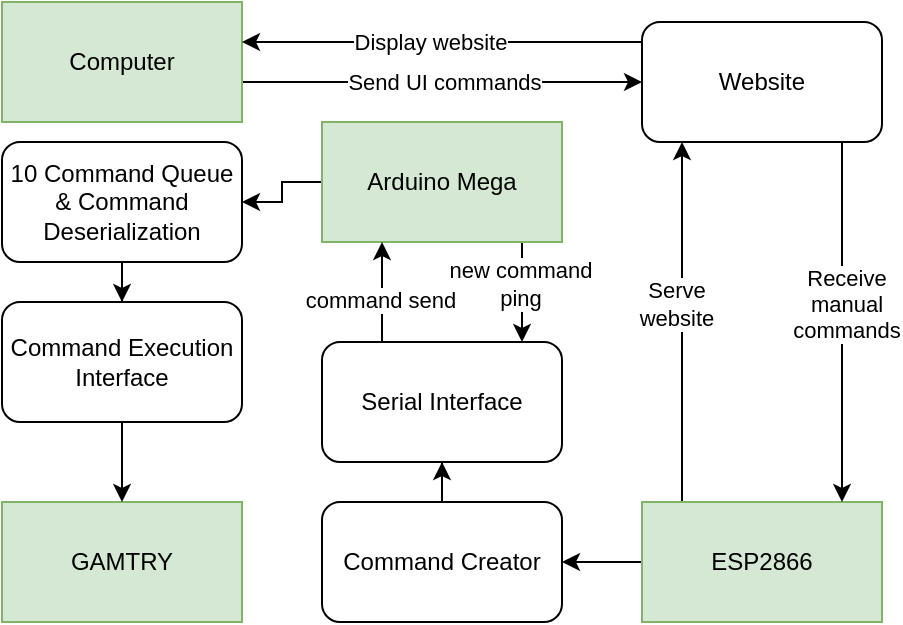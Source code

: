 <mxfile version="24.0.0" type="device">
  <diagram name="Page-1" id="02_rawnrtoeCJgAJrt47">
    <mxGraphModel dx="677" dy="431" grid="1" gridSize="10" guides="1" tooltips="1" connect="1" arrows="1" fold="1" page="1" pageScale="1" pageWidth="850" pageHeight="1100" math="0" shadow="0">
      <root>
        <mxCell id="0" />
        <mxCell id="1" parent="0" />
        <mxCell id="5JqsVhd7ertVwOTP4O-X-5" style="edgeStyle=orthogonalEdgeStyle;rounded=0;orthogonalLoop=1;jettySize=auto;html=1;" edge="1" parent="1" source="5JqsVhd7ertVwOTP4O-X-1" target="5JqsVhd7ertVwOTP4O-X-4">
          <mxGeometry relative="1" as="geometry">
            <Array as="points">
              <mxPoint x="380" y="170" />
              <mxPoint x="380" y="170" />
            </Array>
          </mxGeometry>
        </mxCell>
        <mxCell id="5JqsVhd7ertVwOTP4O-X-7" value="Serve&lt;div&gt;website&lt;/div&gt;" style="edgeLabel;html=1;align=center;verticalAlign=middle;resizable=0;points=[];" vertex="1" connectable="0" parent="5JqsVhd7ertVwOTP4O-X-5">
          <mxGeometry x="0.101" y="3" relative="1" as="geometry">
            <mxPoint as="offset" />
          </mxGeometry>
        </mxCell>
        <mxCell id="5JqsVhd7ertVwOTP4O-X-18" style="edgeStyle=orthogonalEdgeStyle;rounded=0;orthogonalLoop=1;jettySize=auto;html=1;entryX=1;entryY=0.5;entryDx=0;entryDy=0;" edge="1" parent="1" source="5JqsVhd7ertVwOTP4O-X-1" target="5JqsVhd7ertVwOTP4O-X-17">
          <mxGeometry relative="1" as="geometry" />
        </mxCell>
        <mxCell id="5JqsVhd7ertVwOTP4O-X-1" value="ESP2866" style="rounded=0;whiteSpace=wrap;html=1;fillColor=#d5e8d4;strokeColor=#82b366;" vertex="1" parent="1">
          <mxGeometry x="360" y="300" width="120" height="60" as="geometry" />
        </mxCell>
        <mxCell id="5JqsVhd7ertVwOTP4O-X-30" style="edgeStyle=orthogonalEdgeStyle;rounded=0;orthogonalLoop=1;jettySize=auto;html=1;" edge="1" parent="1" source="5JqsVhd7ertVwOTP4O-X-2" target="5JqsVhd7ertVwOTP4O-X-20">
          <mxGeometry relative="1" as="geometry">
            <Array as="points">
              <mxPoint x="300" y="190" />
              <mxPoint x="300" y="190" />
            </Array>
          </mxGeometry>
        </mxCell>
        <mxCell id="5JqsVhd7ertVwOTP4O-X-31" value="new command&lt;div&gt;ping&lt;/div&gt;" style="edgeLabel;html=1;align=center;verticalAlign=middle;resizable=0;points=[];" vertex="1" connectable="0" parent="5JqsVhd7ertVwOTP4O-X-30">
          <mxGeometry x="-0.165" y="-1" relative="1" as="geometry">
            <mxPoint as="offset" />
          </mxGeometry>
        </mxCell>
        <mxCell id="5JqsVhd7ertVwOTP4O-X-35" style="edgeStyle=orthogonalEdgeStyle;rounded=0;orthogonalLoop=1;jettySize=auto;html=1;" edge="1" parent="1" source="5JqsVhd7ertVwOTP4O-X-2" target="5JqsVhd7ertVwOTP4O-X-33">
          <mxGeometry relative="1" as="geometry" />
        </mxCell>
        <mxCell id="5JqsVhd7ertVwOTP4O-X-2" value="Arduino Mega" style="rounded=0;whiteSpace=wrap;html=1;fillColor=#d5e8d4;strokeColor=#82b366;" vertex="1" parent="1">
          <mxGeometry x="200" y="110" width="120" height="60" as="geometry" />
        </mxCell>
        <mxCell id="5JqsVhd7ertVwOTP4O-X-11" style="edgeStyle=orthogonalEdgeStyle;rounded=0;orthogonalLoop=1;jettySize=auto;html=1;" edge="1" parent="1" source="5JqsVhd7ertVwOTP4O-X-3" target="5JqsVhd7ertVwOTP4O-X-4">
          <mxGeometry relative="1" as="geometry">
            <Array as="points">
              <mxPoint x="210" y="90" />
              <mxPoint x="210" y="90" />
            </Array>
          </mxGeometry>
        </mxCell>
        <mxCell id="5JqsVhd7ertVwOTP4O-X-12" value="Send UI commands" style="edgeLabel;html=1;align=center;verticalAlign=middle;resizable=0;points=[];" vertex="1" connectable="0" parent="5JqsVhd7ertVwOTP4O-X-11">
          <mxGeometry x="0.173" y="1" relative="1" as="geometry">
            <mxPoint x="-17" y="1" as="offset" />
          </mxGeometry>
        </mxCell>
        <mxCell id="5JqsVhd7ertVwOTP4O-X-3" value="Computer" style="rounded=0;whiteSpace=wrap;html=1;fillColor=#d5e8d4;strokeColor=#82b366;" vertex="1" parent="1">
          <mxGeometry x="40" y="50" width="120" height="60" as="geometry" />
        </mxCell>
        <mxCell id="5JqsVhd7ertVwOTP4O-X-6" style="edgeStyle=orthogonalEdgeStyle;rounded=0;orthogonalLoop=1;jettySize=auto;html=1;" edge="1" parent="1">
          <mxGeometry relative="1" as="geometry">
            <mxPoint x="460" y="120" as="sourcePoint" />
            <mxPoint x="460" y="300" as="targetPoint" />
          </mxGeometry>
        </mxCell>
        <mxCell id="5JqsVhd7ertVwOTP4O-X-8" value="Receive&lt;div&gt;manual&lt;/div&gt;&lt;div&gt;commands&lt;/div&gt;" style="edgeLabel;html=1;align=center;verticalAlign=middle;resizable=0;points=[];" vertex="1" connectable="0" parent="5JqsVhd7ertVwOTP4O-X-6">
          <mxGeometry x="-0.338" y="2" relative="1" as="geometry">
            <mxPoint y="21" as="offset" />
          </mxGeometry>
        </mxCell>
        <mxCell id="5JqsVhd7ertVwOTP4O-X-9" style="edgeStyle=orthogonalEdgeStyle;rounded=0;orthogonalLoop=1;jettySize=auto;html=1;" edge="1" parent="1" source="5JqsVhd7ertVwOTP4O-X-4" target="5JqsVhd7ertVwOTP4O-X-3">
          <mxGeometry relative="1" as="geometry">
            <Array as="points">
              <mxPoint x="250" y="70" />
              <mxPoint x="250" y="70" />
            </Array>
          </mxGeometry>
        </mxCell>
        <mxCell id="5JqsVhd7ertVwOTP4O-X-10" value="Display website" style="edgeLabel;html=1;align=center;verticalAlign=middle;resizable=0;points=[];" vertex="1" connectable="0" parent="5JqsVhd7ertVwOTP4O-X-9">
          <mxGeometry x="0.15" y="-3" relative="1" as="geometry">
            <mxPoint x="9" y="3" as="offset" />
          </mxGeometry>
        </mxCell>
        <mxCell id="5JqsVhd7ertVwOTP4O-X-4" value="Website" style="rounded=1;whiteSpace=wrap;html=1;" vertex="1" parent="1">
          <mxGeometry x="360" y="60" width="120" height="60" as="geometry" />
        </mxCell>
        <mxCell id="5JqsVhd7ertVwOTP4O-X-21" style="edgeStyle=orthogonalEdgeStyle;rounded=0;orthogonalLoop=1;jettySize=auto;html=1;" edge="1" parent="1" source="5JqsVhd7ertVwOTP4O-X-17" target="5JqsVhd7ertVwOTP4O-X-20">
          <mxGeometry relative="1" as="geometry" />
        </mxCell>
        <mxCell id="5JqsVhd7ertVwOTP4O-X-17" value="Command Creator" style="rounded=1;whiteSpace=wrap;html=1;" vertex="1" parent="1">
          <mxGeometry x="200" y="300" width="120" height="60" as="geometry" />
        </mxCell>
        <mxCell id="5JqsVhd7ertVwOTP4O-X-29" style="edgeStyle=orthogonalEdgeStyle;rounded=0;orthogonalLoop=1;jettySize=auto;html=1;" edge="1" parent="1" source="5JqsVhd7ertVwOTP4O-X-20" target="5JqsVhd7ertVwOTP4O-X-2">
          <mxGeometry relative="1" as="geometry">
            <Array as="points">
              <mxPoint x="230" y="200" />
              <mxPoint x="230" y="200" />
            </Array>
          </mxGeometry>
        </mxCell>
        <mxCell id="5JqsVhd7ertVwOTP4O-X-32" value="command send" style="edgeLabel;html=1;align=center;verticalAlign=middle;resizable=0;points=[];" vertex="1" connectable="0" parent="5JqsVhd7ertVwOTP4O-X-29">
          <mxGeometry x="-0.155" y="1" relative="1" as="geometry">
            <mxPoint as="offset" />
          </mxGeometry>
        </mxCell>
        <mxCell id="5JqsVhd7ertVwOTP4O-X-20" value="Serial Interface" style="rounded=1;whiteSpace=wrap;html=1;" vertex="1" parent="1">
          <mxGeometry x="200" y="220" width="120" height="60" as="geometry" />
        </mxCell>
        <mxCell id="5JqsVhd7ertVwOTP4O-X-25" value="GAMTRY" style="rounded=0;whiteSpace=wrap;html=1;fillColor=#d5e8d4;strokeColor=#82b366;" vertex="1" parent="1">
          <mxGeometry x="40" y="300" width="120" height="60" as="geometry" />
        </mxCell>
        <mxCell id="5JqsVhd7ertVwOTP4O-X-37" style="edgeStyle=orthogonalEdgeStyle;rounded=0;orthogonalLoop=1;jettySize=auto;html=1;" edge="1" parent="1" source="5JqsVhd7ertVwOTP4O-X-33" target="5JqsVhd7ertVwOTP4O-X-36">
          <mxGeometry relative="1" as="geometry" />
        </mxCell>
        <mxCell id="5JqsVhd7ertVwOTP4O-X-33" value="10 Command Queue &amp;amp; Command Deserialization" style="rounded=1;whiteSpace=wrap;html=1;" vertex="1" parent="1">
          <mxGeometry x="40" y="120" width="120" height="60" as="geometry" />
        </mxCell>
        <mxCell id="5JqsVhd7ertVwOTP4O-X-38" style="edgeStyle=orthogonalEdgeStyle;rounded=0;orthogonalLoop=1;jettySize=auto;html=1;" edge="1" parent="1" source="5JqsVhd7ertVwOTP4O-X-36" target="5JqsVhd7ertVwOTP4O-X-25">
          <mxGeometry relative="1" as="geometry" />
        </mxCell>
        <mxCell id="5JqsVhd7ertVwOTP4O-X-36" value="Command Execution Interface" style="rounded=1;whiteSpace=wrap;html=1;" vertex="1" parent="1">
          <mxGeometry x="40" y="200" width="120" height="60" as="geometry" />
        </mxCell>
      </root>
    </mxGraphModel>
  </diagram>
</mxfile>
